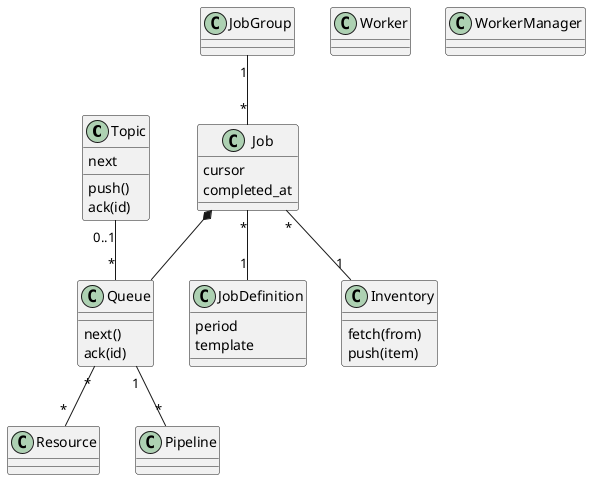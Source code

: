 @startuml

class Topic {
    push()
    next
    ack(id)
}

class Job {
  cursor
  completed_at
}

class  Worker {
}

class Queue {
  next()
  ack(id)
}

class JobDefinition {
  period
  template
}

class Inventory {
  fetch(from)
  push(item)
}

class Resource {
}

class Pipeline {
}

class JobGroup {
}

class WorkerManager {
}

Topic "0..1" -- "*" Queue
Queue "*" -- "*" Resource
Queue "1" -- "*" Pipeline
Job *-- Queue
Job "*" -- "1" JobDefinition
Job "*" -- "1" Inventory
JobGroup "1" -- "*" Job

@enduml
